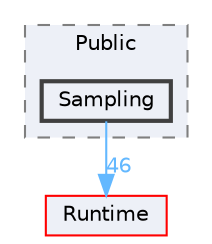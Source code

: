 digraph "Sampling"
{
 // INTERACTIVE_SVG=YES
 // LATEX_PDF_SIZE
  bgcolor="transparent";
  edge [fontname=Helvetica,fontsize=10,labelfontname=Helvetica,labelfontsize=10];
  node [fontname=Helvetica,fontsize=10,shape=box,height=0.2,width=0.4];
  compound=true
  subgraph clusterdir_6404c5a9a0994bf983dcc92b0e391279 {
    graph [ bgcolor="#edf0f7", pencolor="grey50", label="Public", fontname=Helvetica,fontsize=10 style="filled,dashed", URL="dir_6404c5a9a0994bf983dcc92b0e391279.html",tooltip=""]
  dir_706bb0eec048a317a1d1eef5b8ca0913 [label="Sampling", fillcolor="#edf0f7", color="grey25", style="filled,bold", URL="dir_706bb0eec048a317a1d1eef5b8ca0913.html",tooltip=""];
  }
  dir_7536b172fbd480bfd146a1b1acd6856b [label="Runtime", fillcolor="#edf0f7", color="red", style="filled", URL="dir_7536b172fbd480bfd146a1b1acd6856b.html",tooltip=""];
  dir_706bb0eec048a317a1d1eef5b8ca0913->dir_7536b172fbd480bfd146a1b1acd6856b [headlabel="46", labeldistance=1.5 headhref="dir_000987_000984.html" href="dir_000987_000984.html" color="steelblue1" fontcolor="steelblue1"];
}
